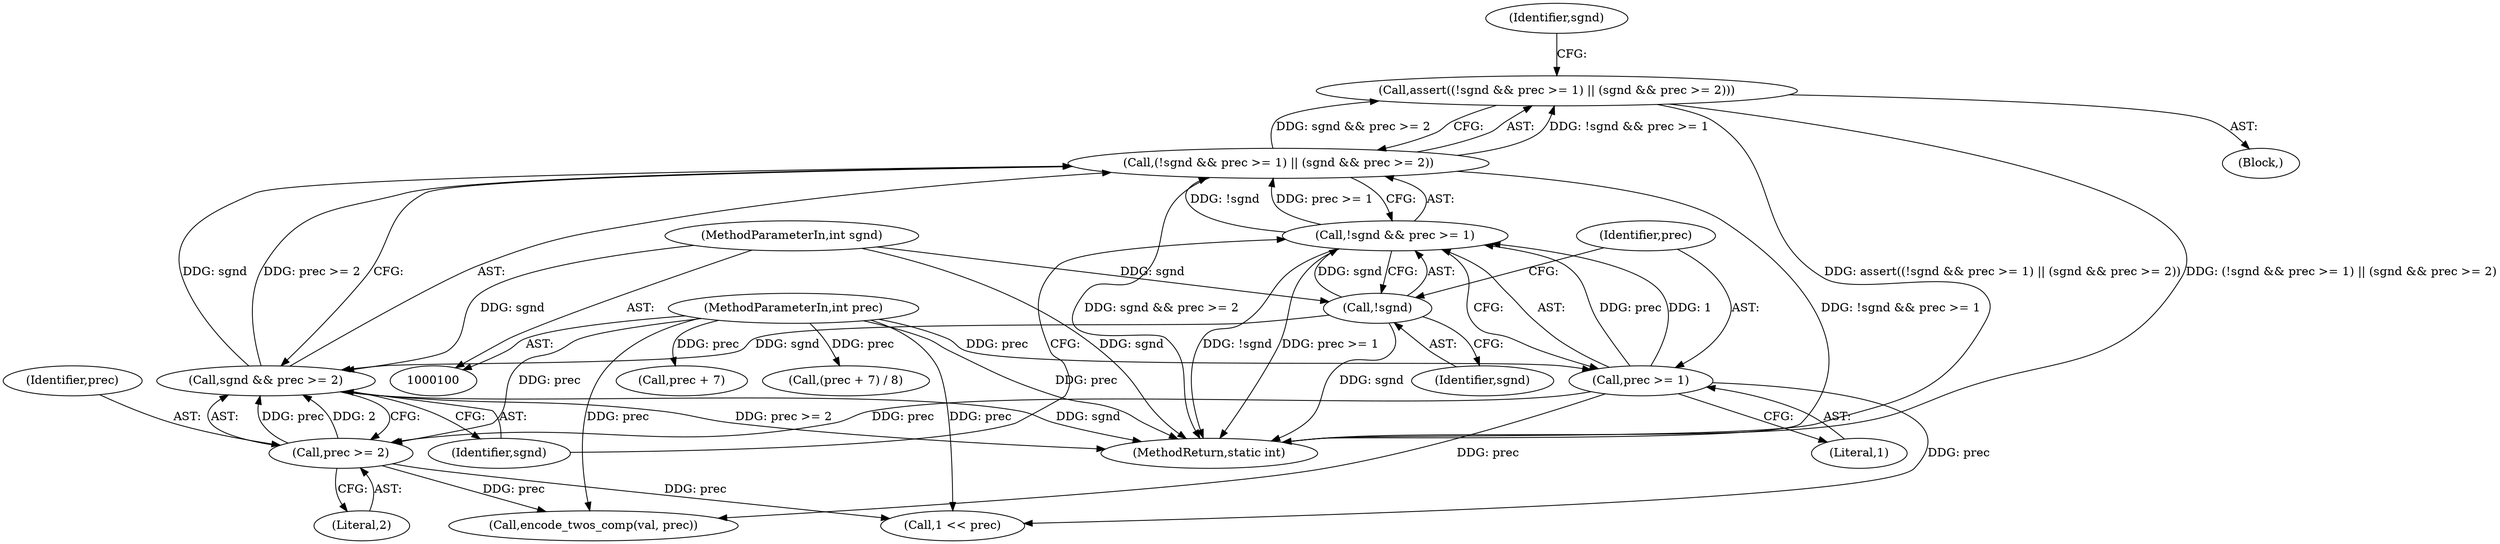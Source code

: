 digraph "0_jasper_d42b2388f7f8e0332c846675133acea151fc557a_14@API" {
"1000110" [label="(Call,assert((!sgnd && prec >= 1) || (sgnd && prec >= 2)))"];
"1000111" [label="(Call,(!sgnd && prec >= 1) || (sgnd && prec >= 2))"];
"1000112" [label="(Call,!sgnd && prec >= 1)"];
"1000113" [label="(Call,!sgnd)"];
"1000102" [label="(MethodParameterIn,int sgnd)"];
"1000115" [label="(Call,prec >= 1)"];
"1000103" [label="(MethodParameterIn,int prec)"];
"1000118" [label="(Call,sgnd && prec >= 2)"];
"1000120" [label="(Call,prec >= 2)"];
"1000116" [label="(Identifier,prec)"];
"1000111" [label="(Call,(!sgnd && prec >= 1) || (sgnd && prec >= 2))"];
"1000117" [label="(Literal,1)"];
"1000102" [label="(MethodParameterIn,int sgnd)"];
"1000138" [label="(Call,1 << prec)"];
"1000145" [label="(Call,prec + 7)"];
"1000114" [label="(Identifier,sgnd)"];
"1000120" [label="(Call,prec >= 2)"];
"1000110" [label="(Call,assert((!sgnd && prec >= 1) || (sgnd && prec >= 2)))"];
"1000115" [label="(Call,prec >= 1)"];
"1000144" [label="(Call,(prec + 7) / 8)"];
"1000119" [label="(Identifier,sgnd)"];
"1000124" [label="(Identifier,sgnd)"];
"1000118" [label="(Call,sgnd && prec >= 2)"];
"1000113" [label="(Call,!sgnd)"];
"1000112" [label="(Call,!sgnd && prec >= 1)"];
"1000128" [label="(Call,encode_twos_comp(val, prec))"];
"1000175" [label="(MethodReturn,static int)"];
"1000122" [label="(Literal,2)"];
"1000103" [label="(MethodParameterIn,int prec)"];
"1000105" [label="(Block,)"];
"1000121" [label="(Identifier,prec)"];
"1000110" -> "1000105"  [label="AST: "];
"1000110" -> "1000111"  [label="CFG: "];
"1000111" -> "1000110"  [label="AST: "];
"1000124" -> "1000110"  [label="CFG: "];
"1000110" -> "1000175"  [label="DDG: assert((!sgnd && prec >= 1) || (sgnd && prec >= 2))"];
"1000110" -> "1000175"  [label="DDG: (!sgnd && prec >= 1) || (sgnd && prec >= 2)"];
"1000111" -> "1000110"  [label="DDG: !sgnd && prec >= 1"];
"1000111" -> "1000110"  [label="DDG: sgnd && prec >= 2"];
"1000111" -> "1000112"  [label="CFG: "];
"1000111" -> "1000118"  [label="CFG: "];
"1000112" -> "1000111"  [label="AST: "];
"1000118" -> "1000111"  [label="AST: "];
"1000111" -> "1000175"  [label="DDG: sgnd && prec >= 2"];
"1000111" -> "1000175"  [label="DDG: !sgnd && prec >= 1"];
"1000112" -> "1000111"  [label="DDG: !sgnd"];
"1000112" -> "1000111"  [label="DDG: prec >= 1"];
"1000118" -> "1000111"  [label="DDG: sgnd"];
"1000118" -> "1000111"  [label="DDG: prec >= 2"];
"1000112" -> "1000113"  [label="CFG: "];
"1000112" -> "1000115"  [label="CFG: "];
"1000113" -> "1000112"  [label="AST: "];
"1000115" -> "1000112"  [label="AST: "];
"1000119" -> "1000112"  [label="CFG: "];
"1000112" -> "1000175"  [label="DDG: prec >= 1"];
"1000112" -> "1000175"  [label="DDG: !sgnd"];
"1000113" -> "1000112"  [label="DDG: sgnd"];
"1000115" -> "1000112"  [label="DDG: prec"];
"1000115" -> "1000112"  [label="DDG: 1"];
"1000113" -> "1000114"  [label="CFG: "];
"1000114" -> "1000113"  [label="AST: "];
"1000116" -> "1000113"  [label="CFG: "];
"1000113" -> "1000175"  [label="DDG: sgnd"];
"1000102" -> "1000113"  [label="DDG: sgnd"];
"1000113" -> "1000118"  [label="DDG: sgnd"];
"1000102" -> "1000100"  [label="AST: "];
"1000102" -> "1000175"  [label="DDG: sgnd"];
"1000102" -> "1000118"  [label="DDG: sgnd"];
"1000115" -> "1000117"  [label="CFG: "];
"1000116" -> "1000115"  [label="AST: "];
"1000117" -> "1000115"  [label="AST: "];
"1000103" -> "1000115"  [label="DDG: prec"];
"1000115" -> "1000120"  [label="DDG: prec"];
"1000115" -> "1000128"  [label="DDG: prec"];
"1000115" -> "1000138"  [label="DDG: prec"];
"1000103" -> "1000100"  [label="AST: "];
"1000103" -> "1000175"  [label="DDG: prec"];
"1000103" -> "1000120"  [label="DDG: prec"];
"1000103" -> "1000128"  [label="DDG: prec"];
"1000103" -> "1000138"  [label="DDG: prec"];
"1000103" -> "1000144"  [label="DDG: prec"];
"1000103" -> "1000145"  [label="DDG: prec"];
"1000118" -> "1000119"  [label="CFG: "];
"1000118" -> "1000120"  [label="CFG: "];
"1000119" -> "1000118"  [label="AST: "];
"1000120" -> "1000118"  [label="AST: "];
"1000118" -> "1000175"  [label="DDG: sgnd"];
"1000118" -> "1000175"  [label="DDG: prec >= 2"];
"1000120" -> "1000118"  [label="DDG: prec"];
"1000120" -> "1000118"  [label="DDG: 2"];
"1000120" -> "1000122"  [label="CFG: "];
"1000121" -> "1000120"  [label="AST: "];
"1000122" -> "1000120"  [label="AST: "];
"1000120" -> "1000128"  [label="DDG: prec"];
"1000120" -> "1000138"  [label="DDG: prec"];
}
